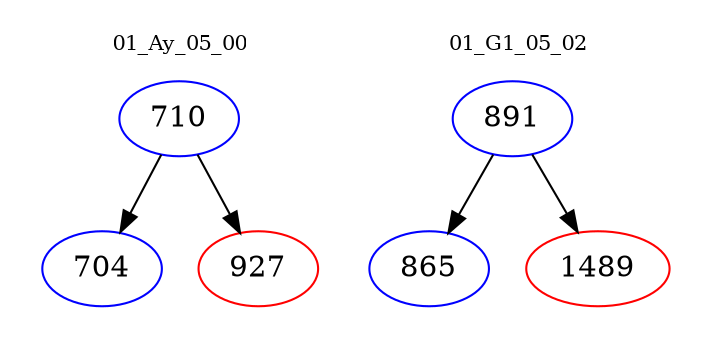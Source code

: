 digraph{
subgraph cluster_0 {
color = white
label = "01_Ay_05_00";
fontsize=10;
T0_710 [label="710", color="blue"]
T0_710 -> T0_704 [color="black"]
T0_704 [label="704", color="blue"]
T0_710 -> T0_927 [color="black"]
T0_927 [label="927", color="red"]
}
subgraph cluster_1 {
color = white
label = "01_G1_05_02";
fontsize=10;
T1_891 [label="891", color="blue"]
T1_891 -> T1_865 [color="black"]
T1_865 [label="865", color="blue"]
T1_891 -> T1_1489 [color="black"]
T1_1489 [label="1489", color="red"]
}
}
